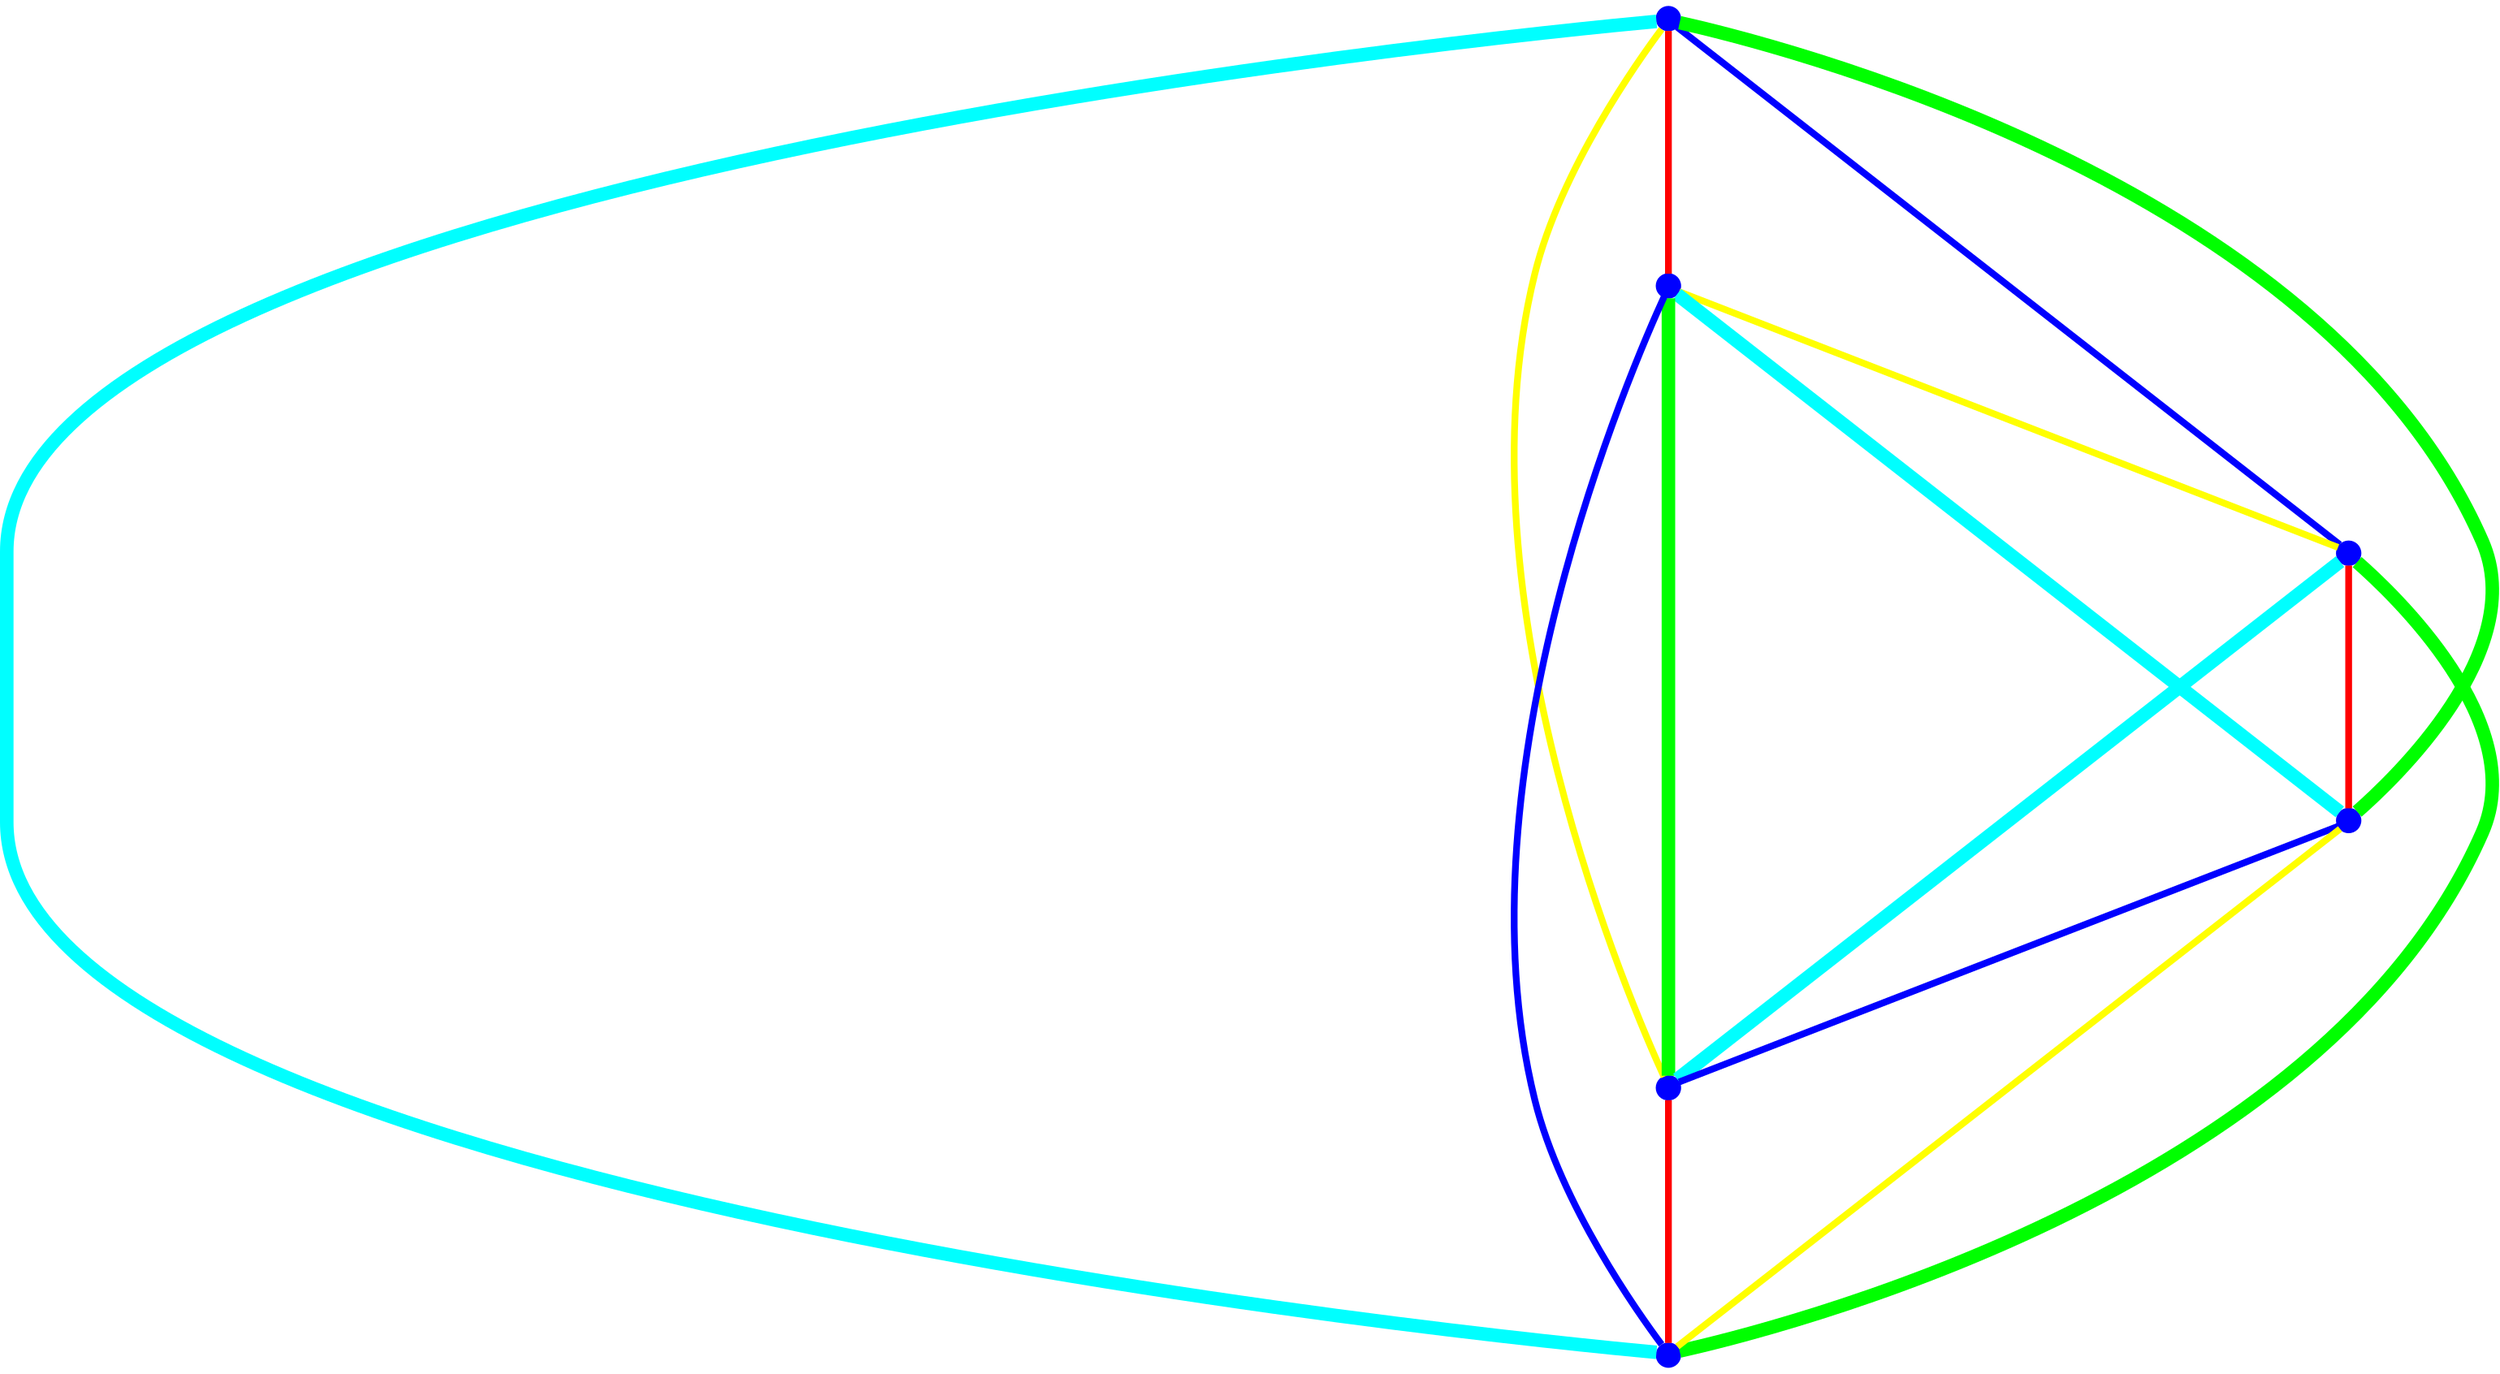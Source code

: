 graph {
ranksep=2
nodesep=2
node [label="" shape=circle style=filled fixedsize=true color=blue fillcolor=blue width=0.2];
"1" -- "2" [style="solid",penwidth="4",color="red"];
"1" -- "3" [style="solid",penwidth="4",color="blue"];
"1" -- "4" [style="solid",penwidth="8",color="green"];
"1" -- "5" [style="solid",penwidth="4",color="yellow"];
"1" -- "6" [style="solid",penwidth="8",color="cyan"];
"2" -- "3" [style="solid",penwidth="4",color="yellow"];
"2" -- "4" [style="solid",penwidth="8",color="cyan"];
"2" -- "5" [style="solid",penwidth="8",color="green"];
"2" -- "6" [style="solid",penwidth="4",color="blue"];
"3" -- "4" [style="solid",penwidth="4",color="red"];
"3" -- "5" [style="solid",penwidth="8",color="cyan"];
"3" -- "6" [style="solid",penwidth="8",color="green"];
"4" -- "5" [style="solid",penwidth="4",color="blue"];
"4" -- "6" [style="solid",penwidth="4",color="yellow"];
"5" -- "6" [style="solid",penwidth="4",color="red"];
}
